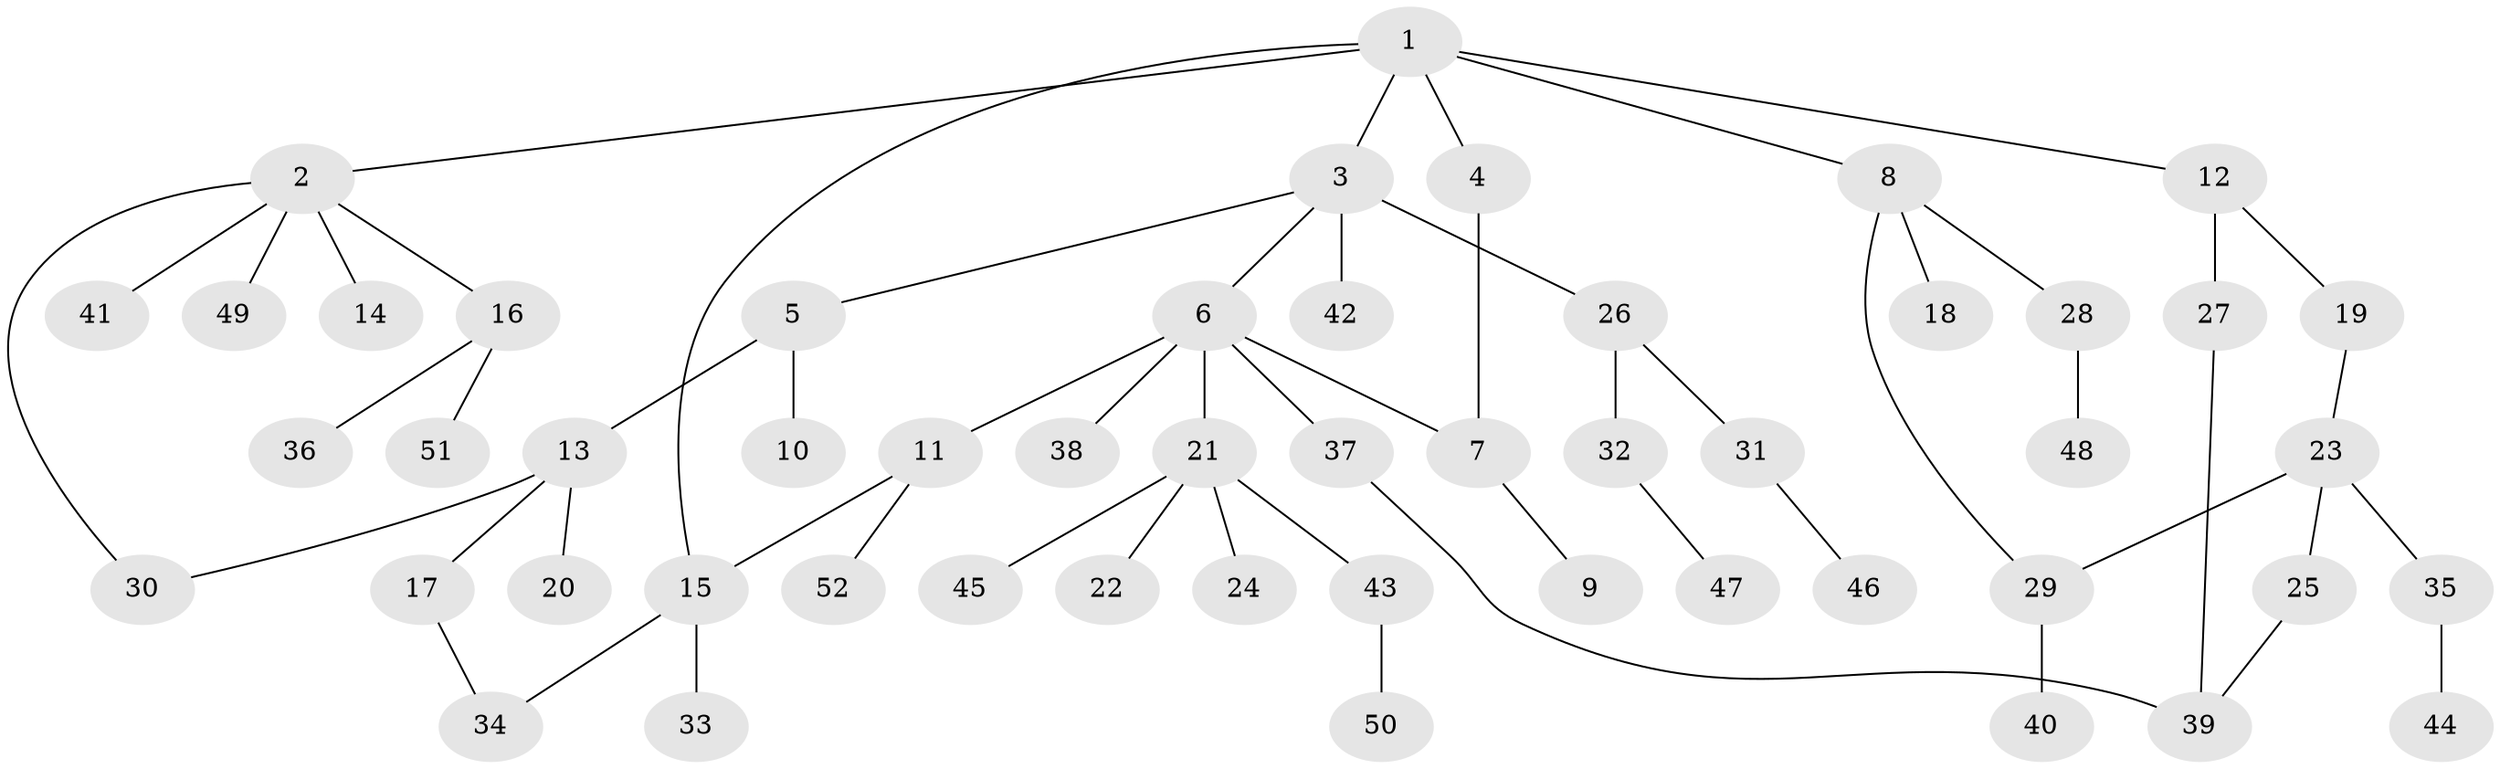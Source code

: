 // coarse degree distribution, {6: 0.06060606060606061, 5: 0.06060606060606061, 2: 0.21212121212121213, 4: 0.12121212121212122, 1: 0.42424242424242425, 3: 0.12121212121212122}
// Generated by graph-tools (version 1.1) at 2025/23/03/03/25 07:23:33]
// undirected, 52 vertices, 58 edges
graph export_dot {
graph [start="1"]
  node [color=gray90,style=filled];
  1;
  2;
  3;
  4;
  5;
  6;
  7;
  8;
  9;
  10;
  11;
  12;
  13;
  14;
  15;
  16;
  17;
  18;
  19;
  20;
  21;
  22;
  23;
  24;
  25;
  26;
  27;
  28;
  29;
  30;
  31;
  32;
  33;
  34;
  35;
  36;
  37;
  38;
  39;
  40;
  41;
  42;
  43;
  44;
  45;
  46;
  47;
  48;
  49;
  50;
  51;
  52;
  1 -- 2;
  1 -- 3;
  1 -- 4;
  1 -- 8;
  1 -- 12;
  1 -- 15;
  2 -- 14;
  2 -- 16;
  2 -- 41;
  2 -- 49;
  2 -- 30;
  3 -- 5;
  3 -- 6;
  3 -- 26;
  3 -- 42;
  4 -- 7;
  5 -- 10;
  5 -- 13;
  6 -- 7;
  6 -- 11;
  6 -- 21;
  6 -- 37;
  6 -- 38;
  7 -- 9;
  8 -- 18;
  8 -- 28;
  8 -- 29;
  11 -- 15;
  11 -- 52;
  12 -- 19;
  12 -- 27;
  13 -- 17;
  13 -- 20;
  13 -- 30;
  15 -- 33;
  15 -- 34;
  16 -- 36;
  16 -- 51;
  17 -- 34;
  19 -- 23;
  21 -- 22;
  21 -- 24;
  21 -- 43;
  21 -- 45;
  23 -- 25;
  23 -- 35;
  23 -- 29;
  25 -- 39;
  26 -- 31;
  26 -- 32;
  27 -- 39;
  28 -- 48;
  29 -- 40;
  31 -- 46;
  32 -- 47;
  35 -- 44;
  37 -- 39;
  43 -- 50;
}
